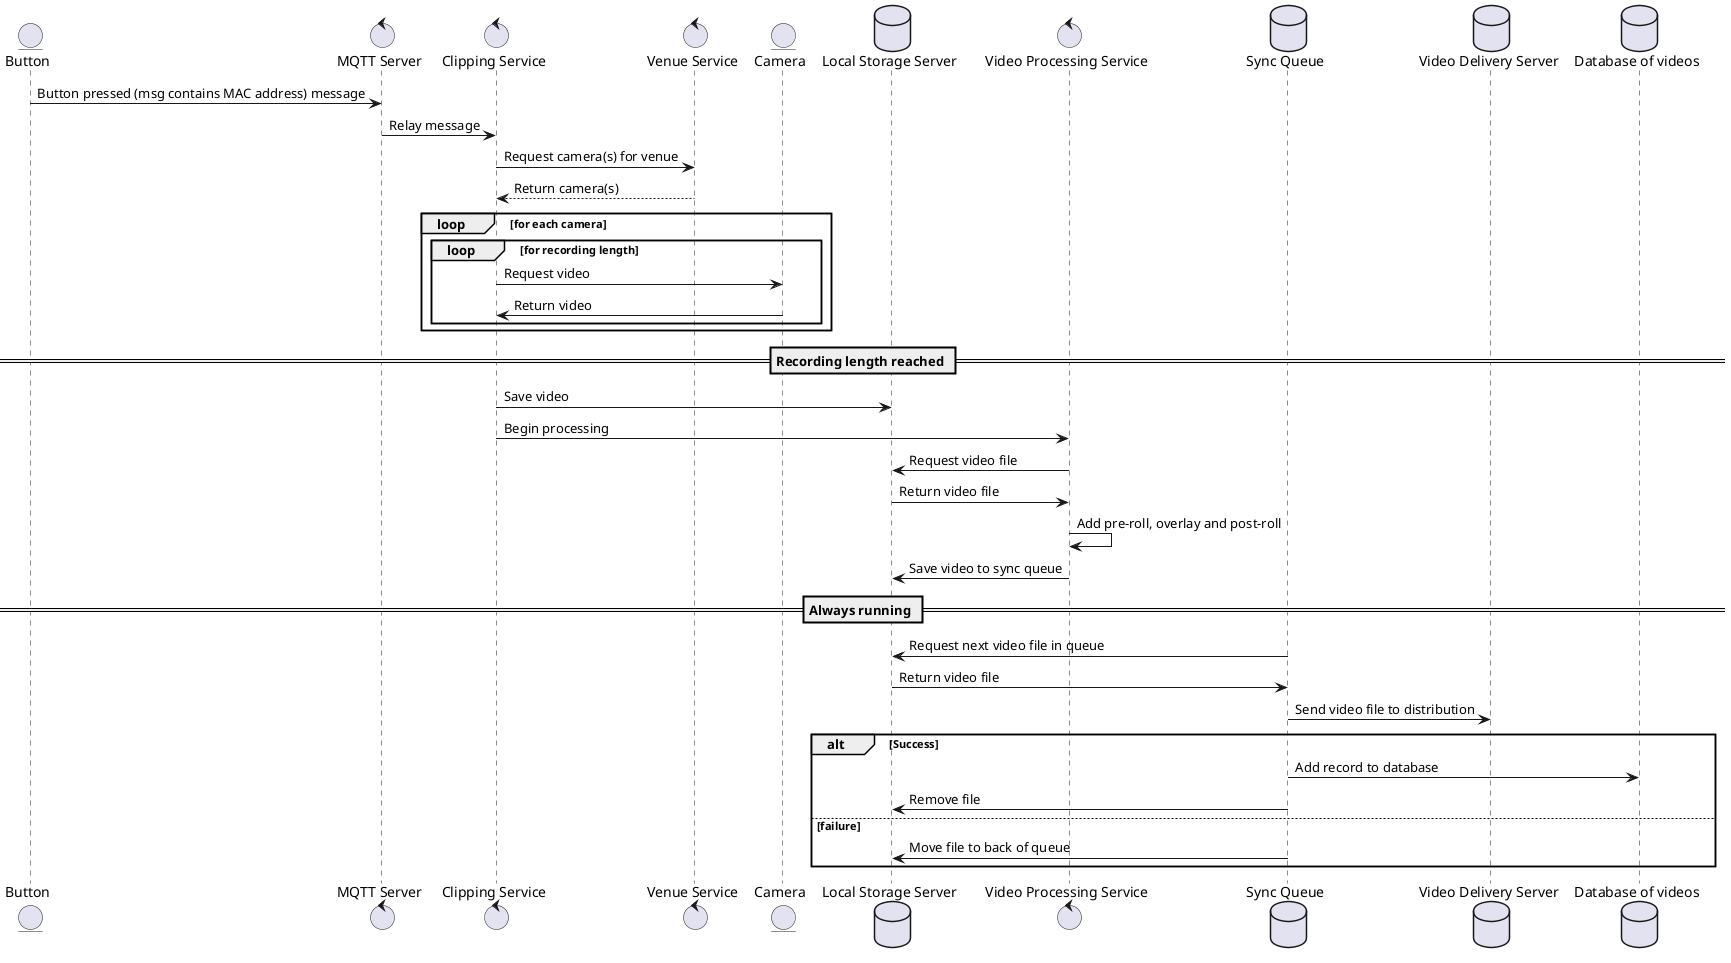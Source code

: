 @startuml

entity "Button" as button
control "MQTT Server" as mqtt
control "Clipping Service" as clipping
control "Venue Service" as venue
entity "Camera" as camera
database "Local Storage Server" as localstorage
control "Video Processing Service" as postprocess
database "Sync Queue" as sync
database "Video Delivery Server" as s3
database "Database of videos" as db

button -> mqtt : Button pressed (msg contains MAC address) message
mqtt -> clipping : Relay message
clipping -> venue : Request camera(s) for venue
venue --> clipping : Return camera(s)
loop for each camera
    loop for recording length
        clipping -> camera: Request video
        camera -> clipping: Return video
    end
end

== Recording length reached ==

clipping -> localstorage: Save video
clipping -> postprocess: Begin processing
postprocess -> localstorage: Request video file
postprocess <- localstorage: Return video file
postprocess -> postprocess: Add pre-roll, overlay and post-roll
postprocess -> localstorage: Save video to sync queue

== Always running ==
sync -> localstorage: Request next video file in queue
localstorage -> sync: Return video file
sync -> s3: Send video file to distribution
alt Success
    sync -> db: Add record to database
    sync -> localstorage: Remove file
else failure
    sync -> localstorage: Move file to back of queue
end

@enduml
